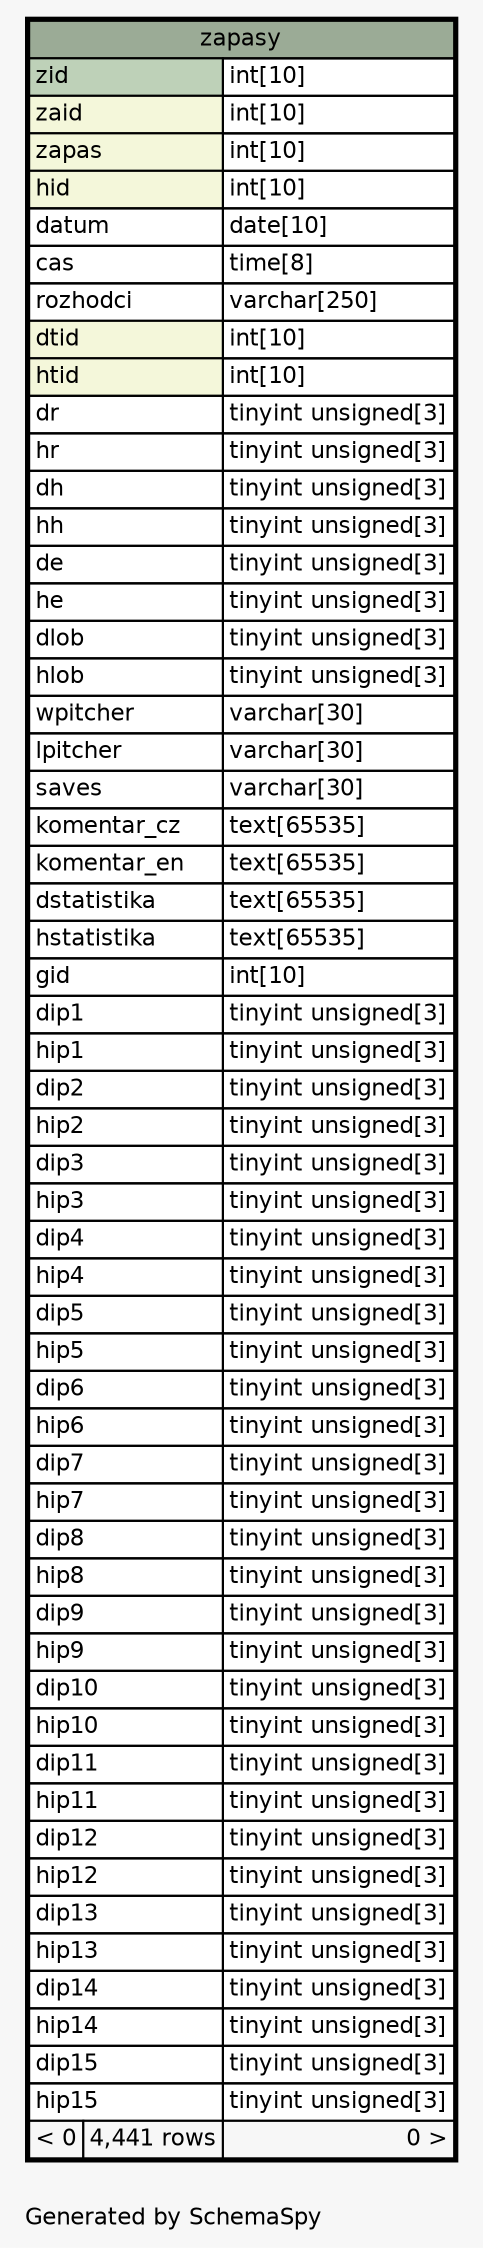 // dot 2.38.0 on Mac OS X 10.9.4
// SchemaSpy rev 590
digraph "oneDegreeRelationshipsDiagram" {
  graph [
    rankdir="RL"
    bgcolor="#f7f7f7"
    label="\nGenerated by SchemaSpy"
    labeljust="l"
    nodesep="0.18"
    ranksep="0.46"
    fontname="Helvetica"
    fontsize="11"
  ];
  node [
    fontname="Helvetica"
    fontsize="11"
    shape="plaintext"
  ];
  edge [
    arrowsize="0.8"
  ];
  "zapasy" [
    label=<
    <TABLE BORDER="2" CELLBORDER="1" CELLSPACING="0" BGCOLOR="#ffffff">
      <TR><TD COLSPAN="3" BGCOLOR="#9bab96" ALIGN="CENTER">zapasy</TD></TR>
      <TR><TD PORT="zid" COLSPAN="2" BGCOLOR="#bed1b8" ALIGN="LEFT">zid</TD><TD PORT="zid.type" ALIGN="LEFT">int[10]</TD></TR>
      <TR><TD PORT="zaid" COLSPAN="2" BGCOLOR="#f4f7da" ALIGN="LEFT">zaid</TD><TD PORT="zaid.type" ALIGN="LEFT">int[10]</TD></TR>
      <TR><TD PORT="zapas" COLSPAN="2" BGCOLOR="#f4f7da" ALIGN="LEFT">zapas</TD><TD PORT="zapas.type" ALIGN="LEFT">int[10]</TD></TR>
      <TR><TD PORT="hid" COLSPAN="2" BGCOLOR="#f4f7da" ALIGN="LEFT">hid</TD><TD PORT="hid.type" ALIGN="LEFT">int[10]</TD></TR>
      <TR><TD PORT="datum" COLSPAN="2" ALIGN="LEFT">datum</TD><TD PORT="datum.type" ALIGN="LEFT">date[10]</TD></TR>
      <TR><TD PORT="cas" COLSPAN="2" ALIGN="LEFT">cas</TD><TD PORT="cas.type" ALIGN="LEFT">time[8]</TD></TR>
      <TR><TD PORT="rozhodci" COLSPAN="2" ALIGN="LEFT">rozhodci</TD><TD PORT="rozhodci.type" ALIGN="LEFT">varchar[250]</TD></TR>
      <TR><TD PORT="dtid" COLSPAN="2" BGCOLOR="#f4f7da" ALIGN="LEFT">dtid</TD><TD PORT="dtid.type" ALIGN="LEFT">int[10]</TD></TR>
      <TR><TD PORT="htid" COLSPAN="2" BGCOLOR="#f4f7da" ALIGN="LEFT">htid</TD><TD PORT="htid.type" ALIGN="LEFT">int[10]</TD></TR>
      <TR><TD PORT="dr" COLSPAN="2" ALIGN="LEFT">dr</TD><TD PORT="dr.type" ALIGN="LEFT">tinyint unsigned[3]</TD></TR>
      <TR><TD PORT="hr" COLSPAN="2" ALIGN="LEFT">hr</TD><TD PORT="hr.type" ALIGN="LEFT">tinyint unsigned[3]</TD></TR>
      <TR><TD PORT="dh" COLSPAN="2" ALIGN="LEFT">dh</TD><TD PORT="dh.type" ALIGN="LEFT">tinyint unsigned[3]</TD></TR>
      <TR><TD PORT="hh" COLSPAN="2" ALIGN="LEFT">hh</TD><TD PORT="hh.type" ALIGN="LEFT">tinyint unsigned[3]</TD></TR>
      <TR><TD PORT="de" COLSPAN="2" ALIGN="LEFT">de</TD><TD PORT="de.type" ALIGN="LEFT">tinyint unsigned[3]</TD></TR>
      <TR><TD PORT="he" COLSPAN="2" ALIGN="LEFT">he</TD><TD PORT="he.type" ALIGN="LEFT">tinyint unsigned[3]</TD></TR>
      <TR><TD PORT="dlob" COLSPAN="2" ALIGN="LEFT">dlob</TD><TD PORT="dlob.type" ALIGN="LEFT">tinyint unsigned[3]</TD></TR>
      <TR><TD PORT="hlob" COLSPAN="2" ALIGN="LEFT">hlob</TD><TD PORT="hlob.type" ALIGN="LEFT">tinyint unsigned[3]</TD></TR>
      <TR><TD PORT="wpitcher" COLSPAN="2" ALIGN="LEFT">wpitcher</TD><TD PORT="wpitcher.type" ALIGN="LEFT">varchar[30]</TD></TR>
      <TR><TD PORT="lpitcher" COLSPAN="2" ALIGN="LEFT">lpitcher</TD><TD PORT="lpitcher.type" ALIGN="LEFT">varchar[30]</TD></TR>
      <TR><TD PORT="saves" COLSPAN="2" ALIGN="LEFT">saves</TD><TD PORT="saves.type" ALIGN="LEFT">varchar[30]</TD></TR>
      <TR><TD PORT="komentar_cz" COLSPAN="2" ALIGN="LEFT">komentar_cz</TD><TD PORT="komentar_cz.type" ALIGN="LEFT">text[65535]</TD></TR>
      <TR><TD PORT="komentar_en" COLSPAN="2" ALIGN="LEFT">komentar_en</TD><TD PORT="komentar_en.type" ALIGN="LEFT">text[65535]</TD></TR>
      <TR><TD PORT="dstatistika" COLSPAN="2" ALIGN="LEFT">dstatistika</TD><TD PORT="dstatistika.type" ALIGN="LEFT">text[65535]</TD></TR>
      <TR><TD PORT="hstatistika" COLSPAN="2" ALIGN="LEFT">hstatistika</TD><TD PORT="hstatistika.type" ALIGN="LEFT">text[65535]</TD></TR>
      <TR><TD PORT="gid" COLSPAN="2" ALIGN="LEFT">gid</TD><TD PORT="gid.type" ALIGN="LEFT">int[10]</TD></TR>
      <TR><TD PORT="dip1" COLSPAN="2" ALIGN="LEFT">dip1</TD><TD PORT="dip1.type" ALIGN="LEFT">tinyint unsigned[3]</TD></TR>
      <TR><TD PORT="hip1" COLSPAN="2" ALIGN="LEFT">hip1</TD><TD PORT="hip1.type" ALIGN="LEFT">tinyint unsigned[3]</TD></TR>
      <TR><TD PORT="dip2" COLSPAN="2" ALIGN="LEFT">dip2</TD><TD PORT="dip2.type" ALIGN="LEFT">tinyint unsigned[3]</TD></TR>
      <TR><TD PORT="hip2" COLSPAN="2" ALIGN="LEFT">hip2</TD><TD PORT="hip2.type" ALIGN="LEFT">tinyint unsigned[3]</TD></TR>
      <TR><TD PORT="dip3" COLSPAN="2" ALIGN="LEFT">dip3</TD><TD PORT="dip3.type" ALIGN="LEFT">tinyint unsigned[3]</TD></TR>
      <TR><TD PORT="hip3" COLSPAN="2" ALIGN="LEFT">hip3</TD><TD PORT="hip3.type" ALIGN="LEFT">tinyint unsigned[3]</TD></TR>
      <TR><TD PORT="dip4" COLSPAN="2" ALIGN="LEFT">dip4</TD><TD PORT="dip4.type" ALIGN="LEFT">tinyint unsigned[3]</TD></TR>
      <TR><TD PORT="hip4" COLSPAN="2" ALIGN="LEFT">hip4</TD><TD PORT="hip4.type" ALIGN="LEFT">tinyint unsigned[3]</TD></TR>
      <TR><TD PORT="dip5" COLSPAN="2" ALIGN="LEFT">dip5</TD><TD PORT="dip5.type" ALIGN="LEFT">tinyint unsigned[3]</TD></TR>
      <TR><TD PORT="hip5" COLSPAN="2" ALIGN="LEFT">hip5</TD><TD PORT="hip5.type" ALIGN="LEFT">tinyint unsigned[3]</TD></TR>
      <TR><TD PORT="dip6" COLSPAN="2" ALIGN="LEFT">dip6</TD><TD PORT="dip6.type" ALIGN="LEFT">tinyint unsigned[3]</TD></TR>
      <TR><TD PORT="hip6" COLSPAN="2" ALIGN="LEFT">hip6</TD><TD PORT="hip6.type" ALIGN="LEFT">tinyint unsigned[3]</TD></TR>
      <TR><TD PORT="dip7" COLSPAN="2" ALIGN="LEFT">dip7</TD><TD PORT="dip7.type" ALIGN="LEFT">tinyint unsigned[3]</TD></TR>
      <TR><TD PORT="hip7" COLSPAN="2" ALIGN="LEFT">hip7</TD><TD PORT="hip7.type" ALIGN="LEFT">tinyint unsigned[3]</TD></TR>
      <TR><TD PORT="dip8" COLSPAN="2" ALIGN="LEFT">dip8</TD><TD PORT="dip8.type" ALIGN="LEFT">tinyint unsigned[3]</TD></TR>
      <TR><TD PORT="hip8" COLSPAN="2" ALIGN="LEFT">hip8</TD><TD PORT="hip8.type" ALIGN="LEFT">tinyint unsigned[3]</TD></TR>
      <TR><TD PORT="dip9" COLSPAN="2" ALIGN="LEFT">dip9</TD><TD PORT="dip9.type" ALIGN="LEFT">tinyint unsigned[3]</TD></TR>
      <TR><TD PORT="hip9" COLSPAN="2" ALIGN="LEFT">hip9</TD><TD PORT="hip9.type" ALIGN="LEFT">tinyint unsigned[3]</TD></TR>
      <TR><TD PORT="dip10" COLSPAN="2" ALIGN="LEFT">dip10</TD><TD PORT="dip10.type" ALIGN="LEFT">tinyint unsigned[3]</TD></TR>
      <TR><TD PORT="hip10" COLSPAN="2" ALIGN="LEFT">hip10</TD><TD PORT="hip10.type" ALIGN="LEFT">tinyint unsigned[3]</TD></TR>
      <TR><TD PORT="dip11" COLSPAN="2" ALIGN="LEFT">dip11</TD><TD PORT="dip11.type" ALIGN="LEFT">tinyint unsigned[3]</TD></TR>
      <TR><TD PORT="hip11" COLSPAN="2" ALIGN="LEFT">hip11</TD><TD PORT="hip11.type" ALIGN="LEFT">tinyint unsigned[3]</TD></TR>
      <TR><TD PORT="dip12" COLSPAN="2" ALIGN="LEFT">dip12</TD><TD PORT="dip12.type" ALIGN="LEFT">tinyint unsigned[3]</TD></TR>
      <TR><TD PORT="hip12" COLSPAN="2" ALIGN="LEFT">hip12</TD><TD PORT="hip12.type" ALIGN="LEFT">tinyint unsigned[3]</TD></TR>
      <TR><TD PORT="dip13" COLSPAN="2" ALIGN="LEFT">dip13</TD><TD PORT="dip13.type" ALIGN="LEFT">tinyint unsigned[3]</TD></TR>
      <TR><TD PORT="hip13" COLSPAN="2" ALIGN="LEFT">hip13</TD><TD PORT="hip13.type" ALIGN="LEFT">tinyint unsigned[3]</TD></TR>
      <TR><TD PORT="dip14" COLSPAN="2" ALIGN="LEFT">dip14</TD><TD PORT="dip14.type" ALIGN="LEFT">tinyint unsigned[3]</TD></TR>
      <TR><TD PORT="hip14" COLSPAN="2" ALIGN="LEFT">hip14</TD><TD PORT="hip14.type" ALIGN="LEFT">tinyint unsigned[3]</TD></TR>
      <TR><TD PORT="dip15" COLSPAN="2" ALIGN="LEFT">dip15</TD><TD PORT="dip15.type" ALIGN="LEFT">tinyint unsigned[3]</TD></TR>
      <TR><TD PORT="hip15" COLSPAN="2" ALIGN="LEFT">hip15</TD><TD PORT="hip15.type" ALIGN="LEFT">tinyint unsigned[3]</TD></TR>
      <TR><TD ALIGN="LEFT" BGCOLOR="#f7f7f7">&lt; 0</TD><TD ALIGN="RIGHT" BGCOLOR="#f7f7f7">4,441 rows</TD><TD ALIGN="RIGHT" BGCOLOR="#f7f7f7">0 &gt;</TD></TR>
    </TABLE>>
    URL="zapasy.html"
    tooltip="zapasy"
  ];
}
